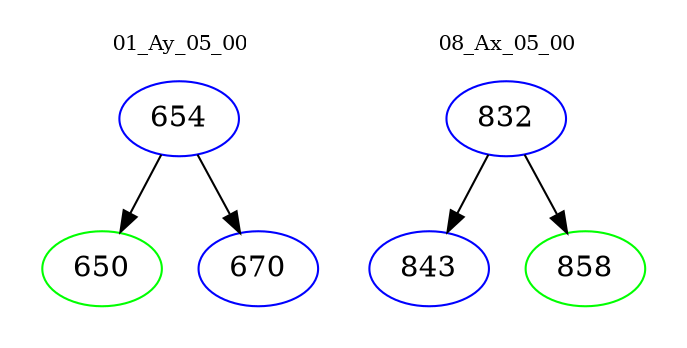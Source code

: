 digraph{
subgraph cluster_0 {
color = white
label = "01_Ay_05_00";
fontsize=10;
T0_654 [label="654", color="blue"]
T0_654 -> T0_650 [color="black"]
T0_650 [label="650", color="green"]
T0_654 -> T0_670 [color="black"]
T0_670 [label="670", color="blue"]
}
subgraph cluster_1 {
color = white
label = "08_Ax_05_00";
fontsize=10;
T1_832 [label="832", color="blue"]
T1_832 -> T1_843 [color="black"]
T1_843 [label="843", color="blue"]
T1_832 -> T1_858 [color="black"]
T1_858 [label="858", color="green"]
}
}
